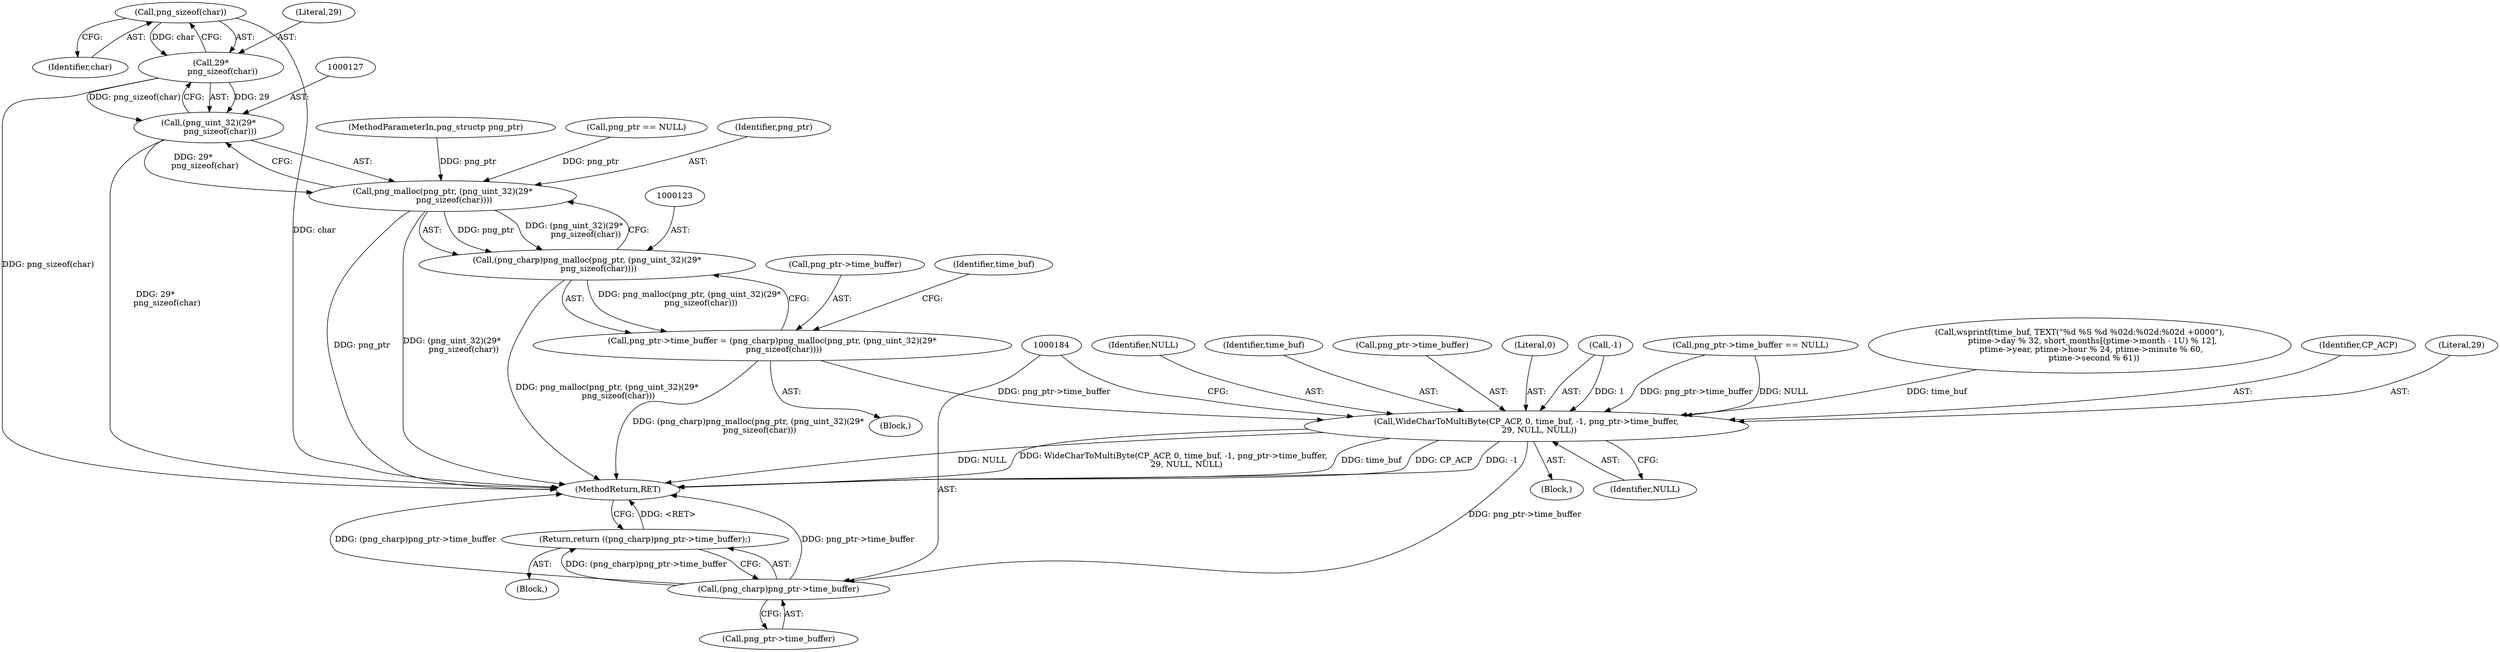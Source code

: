 digraph "0_Chrome_7f3d85b096f66870a15b37c2f40b219b2e292693@API" {
"1000130" [label="(Call,png_sizeof(char))"];
"1000128" [label="(Call,29*\n         png_sizeof(char))"];
"1000126" [label="(Call,(png_uint_32)(29*\n         png_sizeof(char)))"];
"1000124" [label="(Call,png_malloc(png_ptr, (png_uint_32)(29*\n         png_sizeof(char))))"];
"1000122" [label="(Call,(png_charp)png_malloc(png_ptr, (png_uint_32)(29*\n         png_sizeof(char))))"];
"1000118" [label="(Call,png_ptr->time_buffer = (png_charp)png_malloc(png_ptr, (png_uint_32)(29*\n         png_sizeof(char))))"];
"1000170" [label="(Call,WideCharToMultiByte(CP_ACP, 0, time_buf, -1, png_ptr->time_buffer,\n          29, NULL, NULL))"];
"1000183" [label="(Call,(png_charp)png_ptr->time_buffer)"];
"1000182" [label="(Return,return ((png_charp)png_ptr->time_buffer);)"];
"1000101" [label="(MethodParameterIn,png_structp png_ptr)"];
"1000180" [label="(Identifier,NULL)"];
"1000117" [label="(Block,)"];
"1000119" [label="(Call,png_ptr->time_buffer)"];
"1000183" [label="(Call,(png_charp)png_ptr->time_buffer)"];
"1000103" [label="(Block,)"];
"1000118" [label="(Call,png_ptr->time_buffer = (png_charp)png_malloc(png_ptr, (png_uint_32)(29*\n         png_sizeof(char))))"];
"1000173" [label="(Identifier,time_buf)"];
"1000170" [label="(Call,WideCharToMultiByte(CP_ACP, 0, time_buf, -1, png_ptr->time_buffer,\n          29, NULL, NULL))"];
"1000129" [label="(Literal,29)"];
"1000135" [label="(Identifier,time_buf)"];
"1000176" [label="(Call,png_ptr->time_buffer)"];
"1000172" [label="(Literal,0)"];
"1000174" [label="(Call,-1)"];
"1000106" [label="(Call,png_ptr == NULL)"];
"1000112" [label="(Call,png_ptr->time_buffer == NULL)"];
"1000131" [label="(Identifier,char)"];
"1000185" [label="(Call,png_ptr->time_buffer)"];
"1000134" [label="(Call,wsprintf(time_buf, TEXT(\"%d %S %d %02d:%02d:%02d +0000\"),\n          ptime->day % 32, short_months[(ptime->month - 1U) % 12],\n         ptime->year, ptime->hour % 24, ptime->minute % 60,\n           ptime->second % 61))"];
"1000122" [label="(Call,(png_charp)png_malloc(png_ptr, (png_uint_32)(29*\n         png_sizeof(char))))"];
"1000128" [label="(Call,29*\n         png_sizeof(char))"];
"1000126" [label="(Call,(png_uint_32)(29*\n         png_sizeof(char)))"];
"1000132" [label="(Block,)"];
"1000125" [label="(Identifier,png_ptr)"];
"1000171" [label="(Identifier,CP_ACP)"];
"1000188" [label="(MethodReturn,RET)"];
"1000130" [label="(Call,png_sizeof(char))"];
"1000181" [label="(Identifier,NULL)"];
"1000182" [label="(Return,return ((png_charp)png_ptr->time_buffer);)"];
"1000179" [label="(Literal,29)"];
"1000124" [label="(Call,png_malloc(png_ptr, (png_uint_32)(29*\n         png_sizeof(char))))"];
"1000130" -> "1000128"  [label="AST: "];
"1000130" -> "1000131"  [label="CFG: "];
"1000131" -> "1000130"  [label="AST: "];
"1000128" -> "1000130"  [label="CFG: "];
"1000130" -> "1000188"  [label="DDG: char"];
"1000130" -> "1000128"  [label="DDG: char"];
"1000128" -> "1000126"  [label="AST: "];
"1000129" -> "1000128"  [label="AST: "];
"1000126" -> "1000128"  [label="CFG: "];
"1000128" -> "1000188"  [label="DDG: png_sizeof(char)"];
"1000128" -> "1000126"  [label="DDG: 29"];
"1000128" -> "1000126"  [label="DDG: png_sizeof(char)"];
"1000126" -> "1000124"  [label="AST: "];
"1000127" -> "1000126"  [label="AST: "];
"1000124" -> "1000126"  [label="CFG: "];
"1000126" -> "1000188"  [label="DDG: 29*\n         png_sizeof(char)"];
"1000126" -> "1000124"  [label="DDG: 29*\n         png_sizeof(char)"];
"1000124" -> "1000122"  [label="AST: "];
"1000125" -> "1000124"  [label="AST: "];
"1000122" -> "1000124"  [label="CFG: "];
"1000124" -> "1000188"  [label="DDG: png_ptr"];
"1000124" -> "1000188"  [label="DDG: (png_uint_32)(29*\n         png_sizeof(char))"];
"1000124" -> "1000122"  [label="DDG: png_ptr"];
"1000124" -> "1000122"  [label="DDG: (png_uint_32)(29*\n         png_sizeof(char))"];
"1000106" -> "1000124"  [label="DDG: png_ptr"];
"1000101" -> "1000124"  [label="DDG: png_ptr"];
"1000122" -> "1000118"  [label="AST: "];
"1000123" -> "1000122"  [label="AST: "];
"1000118" -> "1000122"  [label="CFG: "];
"1000122" -> "1000188"  [label="DDG: png_malloc(png_ptr, (png_uint_32)(29*\n         png_sizeof(char)))"];
"1000122" -> "1000118"  [label="DDG: png_malloc(png_ptr, (png_uint_32)(29*\n         png_sizeof(char)))"];
"1000118" -> "1000117"  [label="AST: "];
"1000119" -> "1000118"  [label="AST: "];
"1000135" -> "1000118"  [label="CFG: "];
"1000118" -> "1000188"  [label="DDG: (png_charp)png_malloc(png_ptr, (png_uint_32)(29*\n         png_sizeof(char)))"];
"1000118" -> "1000170"  [label="DDG: png_ptr->time_buffer"];
"1000170" -> "1000132"  [label="AST: "];
"1000170" -> "1000181"  [label="CFG: "];
"1000171" -> "1000170"  [label="AST: "];
"1000172" -> "1000170"  [label="AST: "];
"1000173" -> "1000170"  [label="AST: "];
"1000174" -> "1000170"  [label="AST: "];
"1000176" -> "1000170"  [label="AST: "];
"1000179" -> "1000170"  [label="AST: "];
"1000180" -> "1000170"  [label="AST: "];
"1000181" -> "1000170"  [label="AST: "];
"1000184" -> "1000170"  [label="CFG: "];
"1000170" -> "1000188"  [label="DDG: NULL"];
"1000170" -> "1000188"  [label="DDG: WideCharToMultiByte(CP_ACP, 0, time_buf, -1, png_ptr->time_buffer,\n          29, NULL, NULL)"];
"1000170" -> "1000188"  [label="DDG: time_buf"];
"1000170" -> "1000188"  [label="DDG: CP_ACP"];
"1000170" -> "1000188"  [label="DDG: -1"];
"1000134" -> "1000170"  [label="DDG: time_buf"];
"1000174" -> "1000170"  [label="DDG: 1"];
"1000112" -> "1000170"  [label="DDG: png_ptr->time_buffer"];
"1000112" -> "1000170"  [label="DDG: NULL"];
"1000170" -> "1000183"  [label="DDG: png_ptr->time_buffer"];
"1000183" -> "1000182"  [label="AST: "];
"1000183" -> "1000185"  [label="CFG: "];
"1000184" -> "1000183"  [label="AST: "];
"1000185" -> "1000183"  [label="AST: "];
"1000182" -> "1000183"  [label="CFG: "];
"1000183" -> "1000188"  [label="DDG: png_ptr->time_buffer"];
"1000183" -> "1000188"  [label="DDG: (png_charp)png_ptr->time_buffer"];
"1000183" -> "1000182"  [label="DDG: (png_charp)png_ptr->time_buffer"];
"1000182" -> "1000103"  [label="AST: "];
"1000188" -> "1000182"  [label="CFG: "];
"1000182" -> "1000188"  [label="DDG: <RET>"];
}
